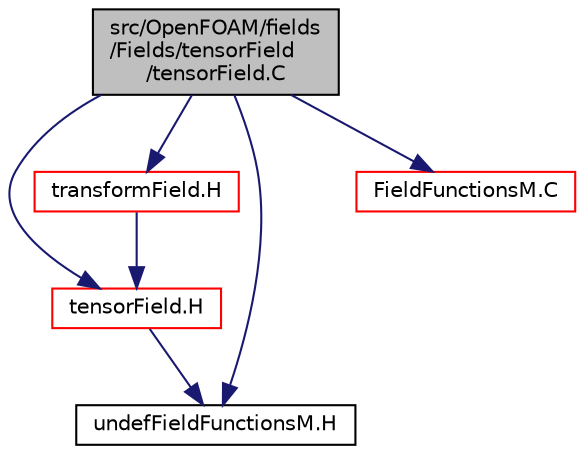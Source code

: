 digraph "src/OpenFOAM/fields/Fields/tensorField/tensorField.C"
{
  bgcolor="transparent";
  edge [fontname="Helvetica",fontsize="10",labelfontname="Helvetica",labelfontsize="10"];
  node [fontname="Helvetica",fontsize="10",shape=record];
  Node0 [label="src/OpenFOAM/fields\l/Fields/tensorField\l/tensorField.C",height=0.2,width=0.4,color="black", fillcolor="grey75", style="filled", fontcolor="black"];
  Node0 -> Node1 [color="midnightblue",fontsize="10",style="solid",fontname="Helvetica"];
  Node1 [label="tensorField.H",height=0.2,width=0.4,color="red",URL="$a10430.html"];
  Node1 -> Node94 [color="midnightblue",fontsize="10",style="solid",fontname="Helvetica"];
  Node94 [label="undefFieldFunctionsM.H",height=0.2,width=0.4,color="black",URL="$a10319.html"];
  Node0 -> Node114 [color="midnightblue",fontsize="10",style="solid",fontname="Helvetica"];
  Node114 [label="transformField.H",height=0.2,width=0.4,color="red",URL="$a10448.html",tooltip="Spatial transformation functions for primitive fields. "];
  Node114 -> Node1 [color="midnightblue",fontsize="10",style="solid",fontname="Helvetica"];
  Node0 -> Node129 [color="midnightblue",fontsize="10",style="solid",fontname="Helvetica"];
  Node129 [label="FieldFunctionsM.C",height=0.2,width=0.4,color="red",URL="$a10298.html"];
  Node0 -> Node94 [color="midnightblue",fontsize="10",style="solid",fontname="Helvetica"];
}
